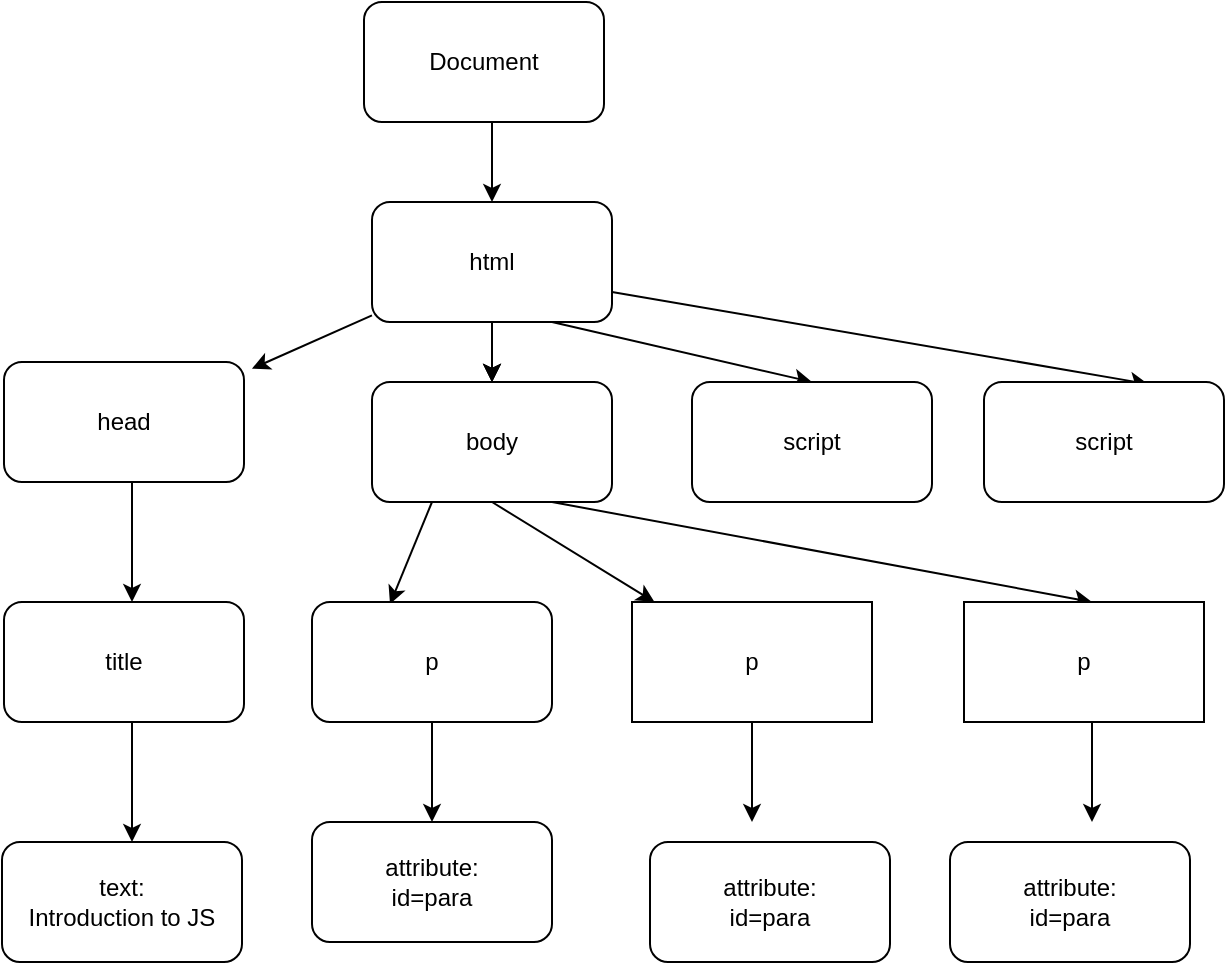 <mxfile>
    <diagram id="VhO7xmyZ-agu-rQ_XmXs" name="Page-1">
        <mxGraphModel dx="1072" dy="475" grid="1" gridSize="10" guides="1" tooltips="1" connect="1" arrows="1" fold="1" page="1" pageScale="1" pageWidth="850" pageHeight="1100" math="0" shadow="0">
            <root>
                <mxCell id="0"/>
                <mxCell id="1" parent="0"/>
                <mxCell id="4" value="" style="edgeStyle=none;html=1;" edge="1" parent="1" target="3">
                    <mxGeometry relative="1" as="geometry">
                        <mxPoint x="245" y="170" as="sourcePoint"/>
                    </mxGeometry>
                </mxCell>
                <mxCell id="2" value="Document" style="rounded=1;whiteSpace=wrap;html=1;" vertex="1" parent="1">
                    <mxGeometry x="181" y="110" width="120" height="60" as="geometry"/>
                </mxCell>
                <mxCell id="6" value="" style="edgeStyle=none;html=1;" edge="1" parent="1" source="3">
                    <mxGeometry relative="1" as="geometry">
                        <mxPoint x="125" y="293.333" as="targetPoint"/>
                    </mxGeometry>
                </mxCell>
                <mxCell id="8" value="" style="edgeStyle=none;html=1;" edge="1" parent="1" source="3" target="7">
                    <mxGeometry relative="1" as="geometry"/>
                </mxCell>
                <mxCell id="10" value="" style="edgeStyle=none;html=1;" edge="1" parent="1" source="3" target="7">
                    <mxGeometry relative="1" as="geometry"/>
                </mxCell>
                <mxCell id="11" value="" style="edgeStyle=none;html=1;" edge="1" parent="1" source="3" target="7">
                    <mxGeometry relative="1" as="geometry"/>
                </mxCell>
                <mxCell id="16" style="edgeStyle=none;html=1;exitX=0.75;exitY=1;exitDx=0;exitDy=0;entryX=0.5;entryY=0;entryDx=0;entryDy=0;" edge="1" parent="1" source="3" target="12">
                    <mxGeometry relative="1" as="geometry"/>
                </mxCell>
                <mxCell id="17" style="edgeStyle=none;html=1;exitX=1;exitY=0.75;exitDx=0;exitDy=0;entryX=0.65;entryY=0.017;entryDx=0;entryDy=0;entryPerimeter=0;" edge="1" parent="1" source="3">
                    <mxGeometry relative="1" as="geometry">
                        <mxPoint x="573" y="301.02" as="targetPoint"/>
                    </mxGeometry>
                </mxCell>
                <mxCell id="3" value="html" style="whiteSpace=wrap;html=1;rounded=1;" vertex="1" parent="1">
                    <mxGeometry x="185" y="210" width="120" height="60" as="geometry"/>
                </mxCell>
                <mxCell id="19" value="" style="edgeStyle=none;html=1;" edge="1" parent="1">
                    <mxGeometry relative="1" as="geometry">
                        <mxPoint x="65" y="350" as="sourcePoint"/>
                        <mxPoint x="65" y="410" as="targetPoint"/>
                    </mxGeometry>
                </mxCell>
                <mxCell id="5" value="head" style="whiteSpace=wrap;html=1;rounded=1;" vertex="1" parent="1">
                    <mxGeometry x="1" y="290" width="120" height="60" as="geometry"/>
                </mxCell>
                <mxCell id="25" style="edgeStyle=none;html=1;exitX=0.25;exitY=1;exitDx=0;exitDy=0;entryX=0.325;entryY=0.017;entryDx=0;entryDy=0;entryPerimeter=0;" edge="1" parent="1" source="7" target="22">
                    <mxGeometry relative="1" as="geometry"/>
                </mxCell>
                <mxCell id="26" style="edgeStyle=none;html=1;exitX=0.5;exitY=1;exitDx=0;exitDy=0;" edge="1" parent="1" source="7" target="23">
                    <mxGeometry relative="1" as="geometry"/>
                </mxCell>
                <mxCell id="27" style="edgeStyle=none;html=1;exitX=0.75;exitY=1;exitDx=0;exitDy=0;entryX=0.5;entryY=0;entryDx=0;entryDy=0;" edge="1" parent="1" source="7">
                    <mxGeometry relative="1" as="geometry">
                        <mxPoint x="545" y="410" as="targetPoint"/>
                    </mxGeometry>
                </mxCell>
                <mxCell id="7" value="body" style="whiteSpace=wrap;html=1;rounded=1;" vertex="1" parent="1">
                    <mxGeometry x="185" y="300" width="120" height="60" as="geometry"/>
                </mxCell>
                <mxCell id="12" value="script" style="rounded=1;whiteSpace=wrap;html=1;" vertex="1" parent="1">
                    <mxGeometry x="345" y="300" width="120" height="60" as="geometry"/>
                </mxCell>
                <mxCell id="15" value="script" style="rounded=1;whiteSpace=wrap;html=1;" vertex="1" parent="1">
                    <mxGeometry x="491" y="300" width="120" height="60" as="geometry"/>
                </mxCell>
                <mxCell id="21" value="" style="edgeStyle=none;html=1;" edge="1" parent="1">
                    <mxGeometry relative="1" as="geometry">
                        <mxPoint x="65" y="470" as="sourcePoint"/>
                        <mxPoint x="65" y="530" as="targetPoint"/>
                    </mxGeometry>
                </mxCell>
                <mxCell id="18" value="title" style="whiteSpace=wrap;html=1;rounded=1;" vertex="1" parent="1">
                    <mxGeometry x="1" y="410" width="120" height="60" as="geometry"/>
                </mxCell>
                <mxCell id="20" value="text:&lt;br&gt;Introduction to JS" style="whiteSpace=wrap;html=1;rounded=1;" vertex="1" parent="1">
                    <mxGeometry y="530" width="120" height="60" as="geometry"/>
                </mxCell>
                <mxCell id="28" style="edgeStyle=none;html=1;" edge="1" parent="1" source="22" target="29">
                    <mxGeometry relative="1" as="geometry">
                        <mxPoint x="365" y="520" as="targetPoint"/>
                    </mxGeometry>
                </mxCell>
                <mxCell id="22" value="p" style="rounded=1;whiteSpace=wrap;html=1;" vertex="1" parent="1">
                    <mxGeometry x="155" y="410" width="120" height="60" as="geometry"/>
                </mxCell>
                <mxCell id="32" style="edgeStyle=none;html=1;" edge="1" parent="1" source="23">
                    <mxGeometry relative="1" as="geometry">
                        <mxPoint x="375" y="520" as="targetPoint"/>
                    </mxGeometry>
                </mxCell>
                <mxCell id="23" value="p" style="rounded=0;whiteSpace=wrap;html=1;" vertex="1" parent="1">
                    <mxGeometry x="315" y="410" width="120" height="60" as="geometry"/>
                </mxCell>
                <mxCell id="33" style="edgeStyle=none;html=1;" edge="1" parent="1">
                    <mxGeometry relative="1" as="geometry">
                        <mxPoint x="545" y="520" as="targetPoint"/>
                        <mxPoint x="545" y="470" as="sourcePoint"/>
                    </mxGeometry>
                </mxCell>
                <mxCell id="24" value="p" style="rounded=0;whiteSpace=wrap;html=1;" vertex="1" parent="1">
                    <mxGeometry x="481" y="410" width="120" height="60" as="geometry"/>
                </mxCell>
                <mxCell id="29" value="attribute:&lt;br&gt;id=para" style="rounded=1;whiteSpace=wrap;html=1;" vertex="1" parent="1">
                    <mxGeometry x="155" y="520" width="120" height="60" as="geometry"/>
                </mxCell>
                <mxCell id="30" value="attribute:&lt;br&gt;id=para" style="rounded=1;whiteSpace=wrap;html=1;" vertex="1" parent="1">
                    <mxGeometry x="324" y="530" width="120" height="60" as="geometry"/>
                </mxCell>
                <mxCell id="31" value="attribute:&lt;br&gt;id=para" style="rounded=1;whiteSpace=wrap;html=1;" vertex="1" parent="1">
                    <mxGeometry x="474" y="530" width="120" height="60" as="geometry"/>
                </mxCell>
            </root>
        </mxGraphModel>
    </diagram>
</mxfile>